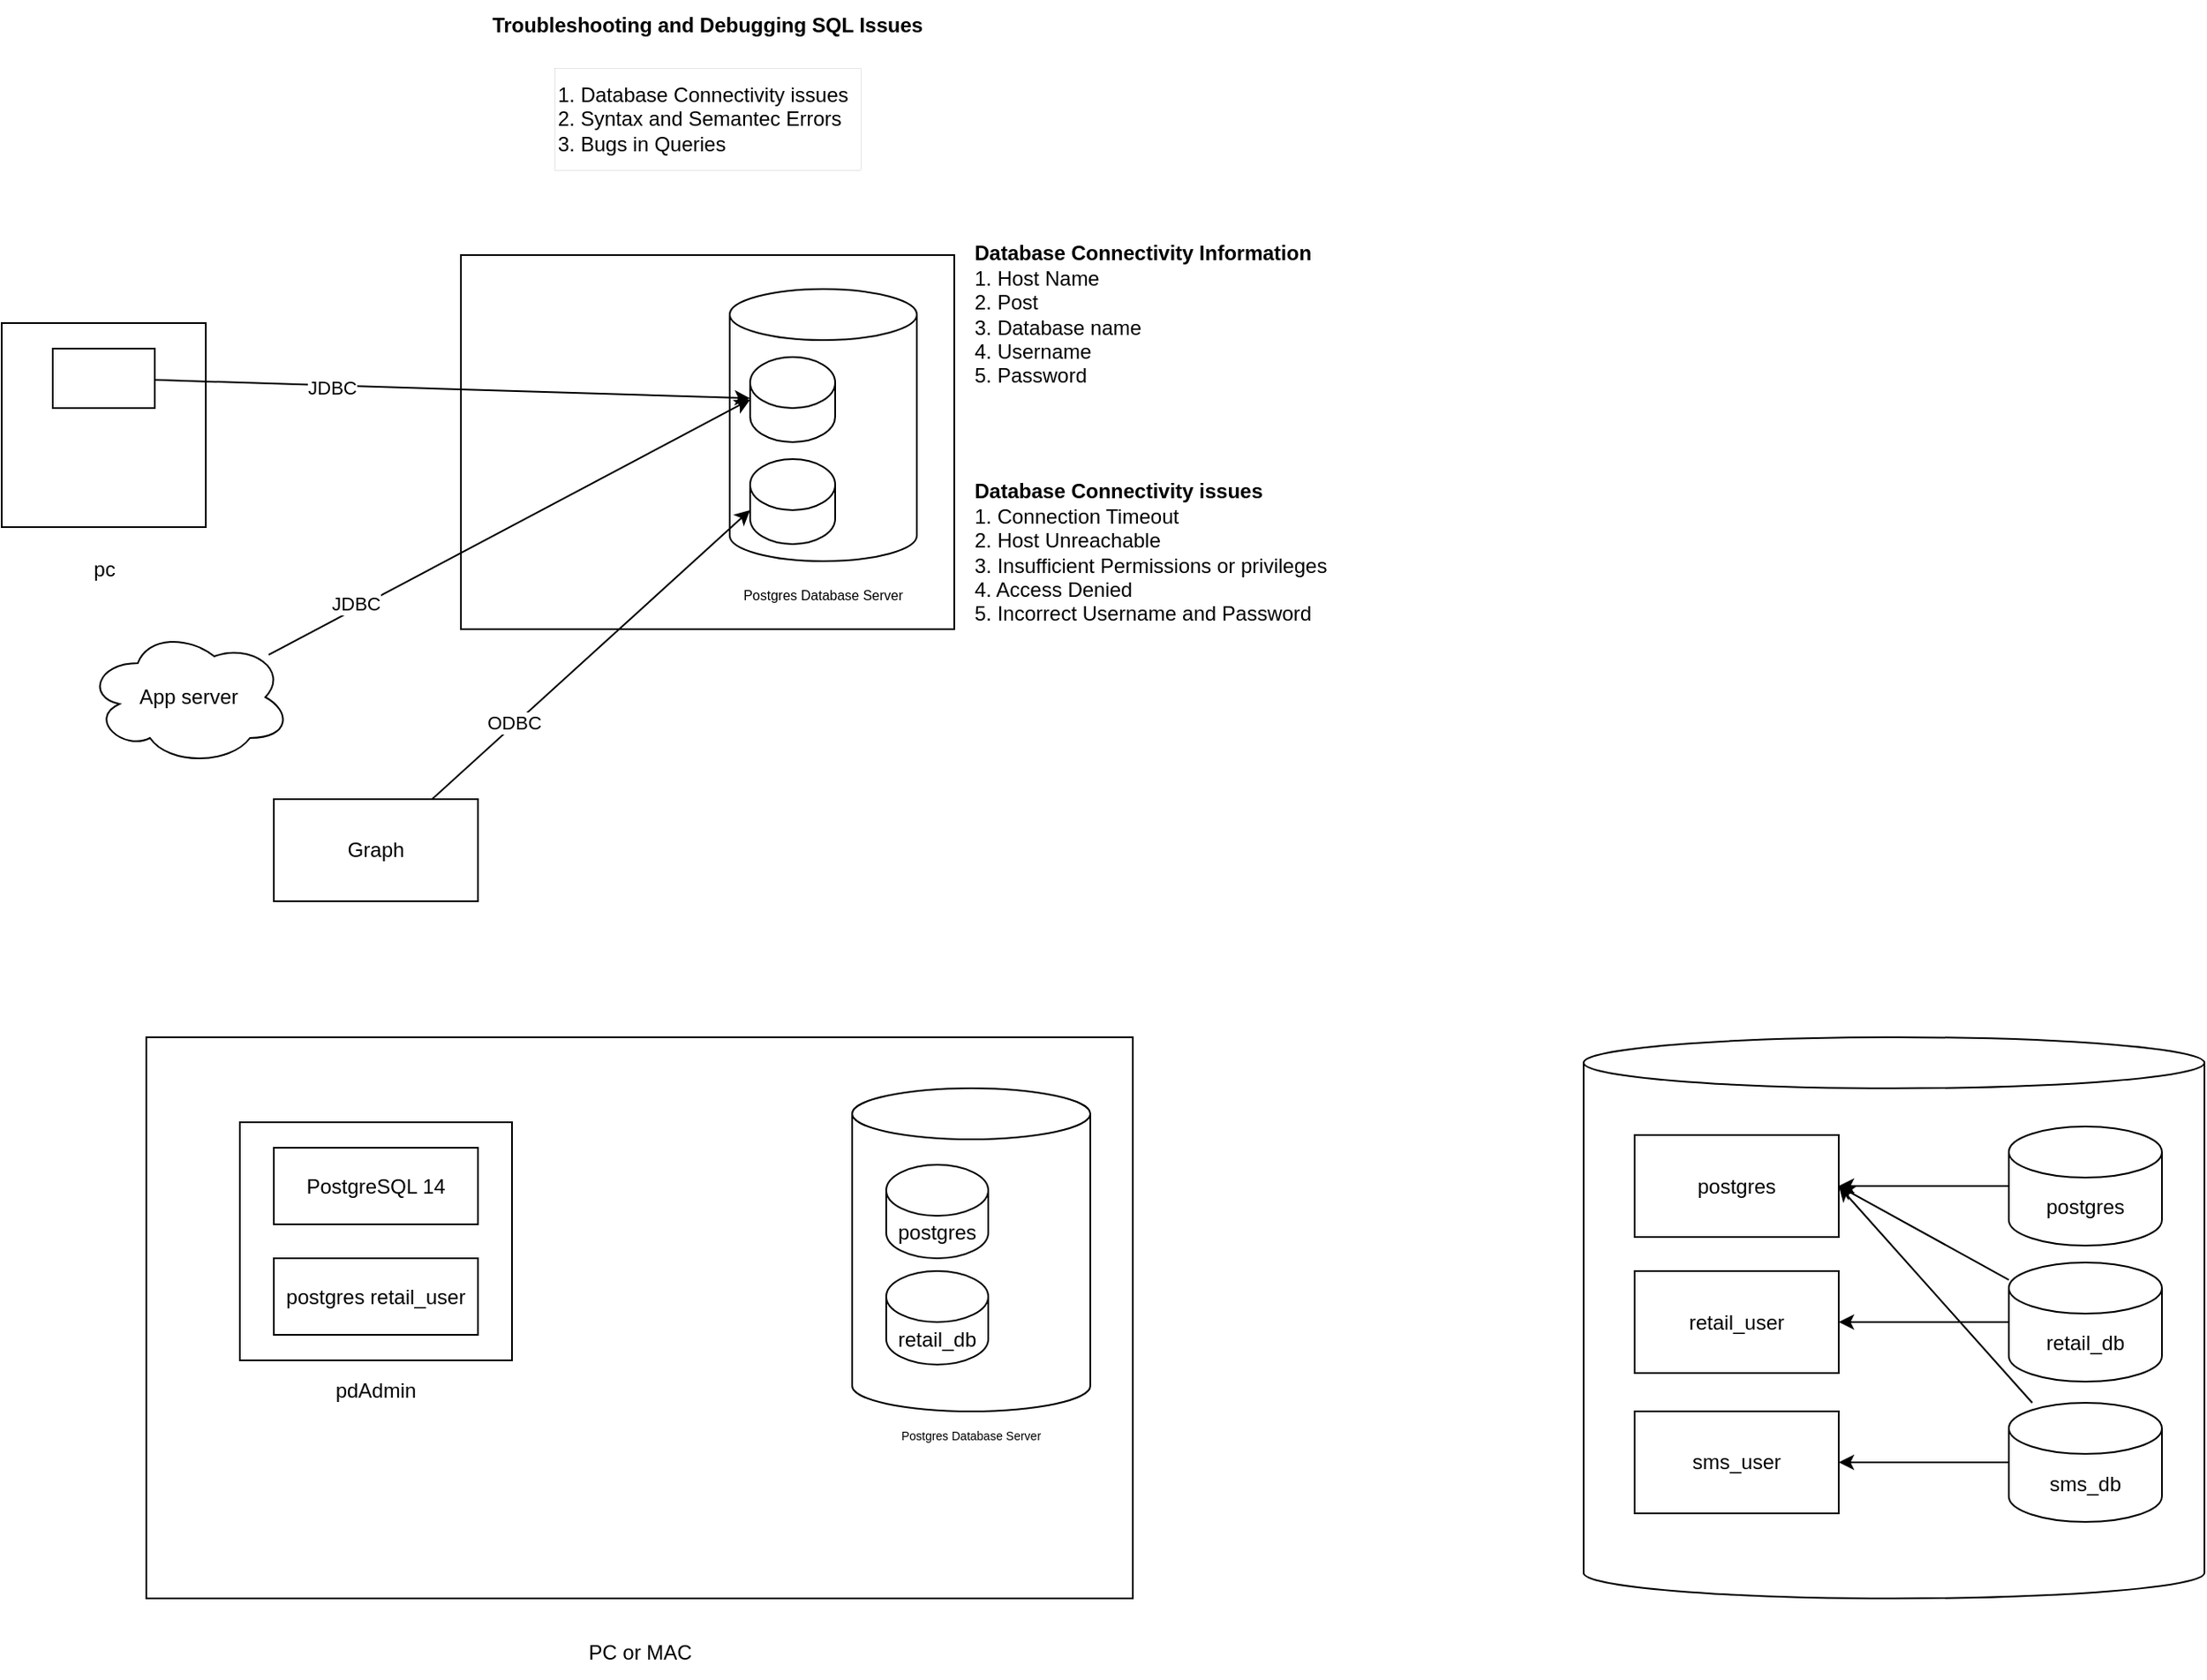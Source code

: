<mxfile version="21.3.7" type="device">
  <diagram name="Page-1" id="nH6oEfS4ZLw5LoVRzwua">
    <mxGraphModel dx="1080" dy="2728" grid="1" gridSize="10" guides="1" tooltips="1" connect="1" arrows="1" fold="1" page="1" pageScale="1" pageWidth="850" pageHeight="1100" math="0" shadow="0">
      <root>
        <mxCell id="0" />
        <mxCell id="1" parent="0" />
        <mxCell id="6nxW2KRL_DRjk5Dhcf5q-1" value="1. Database Connectivity issues&lt;br&gt;2. Syntax and Semantec Errors&lt;br&gt;&lt;div style=&quot;&quot;&gt;&lt;span style=&quot;background-color: initial;&quot;&gt;3. Bugs in Queries&lt;/span&gt;&lt;/div&gt;" style="whiteSpace=wrap;html=1;align=left;strokeWidth=0;" vertex="1" parent="1">
          <mxGeometry x="375" y="100" width="180" height="60" as="geometry" />
        </mxCell>
        <mxCell id="6nxW2KRL_DRjk5Dhcf5q-2" value="" style="rounded=0;whiteSpace=wrap;html=1;" vertex="1" parent="1">
          <mxGeometry x="320" y="210" width="290" height="220" as="geometry" />
        </mxCell>
        <mxCell id="6nxW2KRL_DRjk5Dhcf5q-3" value="" style="shape=cylinder3;whiteSpace=wrap;html=1;boundedLbl=1;backgroundOutline=1;size=15;" vertex="1" parent="1">
          <mxGeometry x="478" y="230" width="110" height="160" as="geometry" />
        </mxCell>
        <mxCell id="6nxW2KRL_DRjk5Dhcf5q-5" value="" style="shape=cylinder3;whiteSpace=wrap;html=1;boundedLbl=1;backgroundOutline=1;size=15;" vertex="1" parent="1">
          <mxGeometry x="490" y="270" width="50" height="50" as="geometry" />
        </mxCell>
        <mxCell id="6nxW2KRL_DRjk5Dhcf5q-6" value="" style="shape=cylinder3;whiteSpace=wrap;html=1;boundedLbl=1;backgroundOutline=1;size=15;" vertex="1" parent="1">
          <mxGeometry x="490" y="330" width="50" height="50" as="geometry" />
        </mxCell>
        <mxCell id="6nxW2KRL_DRjk5Dhcf5q-7" value="" style="whiteSpace=wrap;html=1;aspect=fixed;" vertex="1" parent="1">
          <mxGeometry x="50" y="250" width="120" height="120" as="geometry" />
        </mxCell>
        <mxCell id="6nxW2KRL_DRjk5Dhcf5q-8" value="pc" style="text;html=1;align=center;verticalAlign=middle;resizable=0;points=[];autosize=1;strokeColor=none;fillColor=none;" vertex="1" parent="1">
          <mxGeometry x="90" y="380" width="40" height="30" as="geometry" />
        </mxCell>
        <mxCell id="6nxW2KRL_DRjk5Dhcf5q-10" style="rounded=0;orthogonalLoop=1;jettySize=auto;html=1;" edge="1" parent="1" source="6nxW2KRL_DRjk5Dhcf5q-9" target="6nxW2KRL_DRjk5Dhcf5q-5">
          <mxGeometry relative="1" as="geometry" />
        </mxCell>
        <mxCell id="6nxW2KRL_DRjk5Dhcf5q-16" value="JDBC" style="edgeLabel;html=1;align=center;verticalAlign=middle;resizable=0;points=[];" vertex="1" connectable="0" parent="6nxW2KRL_DRjk5Dhcf5q-10">
          <mxGeometry x="-0.41" y="-1" relative="1" as="geometry">
            <mxPoint as="offset" />
          </mxGeometry>
        </mxCell>
        <mxCell id="6nxW2KRL_DRjk5Dhcf5q-9" value="" style="rounded=0;whiteSpace=wrap;html=1;" vertex="1" parent="1">
          <mxGeometry x="80" y="265" width="60" height="35" as="geometry" />
        </mxCell>
        <mxCell id="6nxW2KRL_DRjk5Dhcf5q-13" style="rounded=0;orthogonalLoop=1;jettySize=auto;html=1;entryX=0;entryY=0.5;entryDx=0;entryDy=0;entryPerimeter=0;" edge="1" parent="1" source="6nxW2KRL_DRjk5Dhcf5q-11" target="6nxW2KRL_DRjk5Dhcf5q-5">
          <mxGeometry relative="1" as="geometry">
            <Array as="points">
              <mxPoint x="490" y="295" />
            </Array>
          </mxGeometry>
        </mxCell>
        <mxCell id="6nxW2KRL_DRjk5Dhcf5q-17" value="JDBC" style="edgeLabel;html=1;align=center;verticalAlign=middle;resizable=0;points=[];" vertex="1" connectable="0" parent="6nxW2KRL_DRjk5Dhcf5q-13">
          <mxGeometry x="-0.632" y="3" relative="1" as="geometry">
            <mxPoint as="offset" />
          </mxGeometry>
        </mxCell>
        <mxCell id="6nxW2KRL_DRjk5Dhcf5q-11" value="App server" style="ellipse;shape=cloud;whiteSpace=wrap;html=1;" vertex="1" parent="1">
          <mxGeometry x="100" y="430" width="120" height="80" as="geometry" />
        </mxCell>
        <mxCell id="6nxW2KRL_DRjk5Dhcf5q-14" style="rounded=0;orthogonalLoop=1;jettySize=auto;html=1;entryX=0;entryY=0;entryDx=0;entryDy=30;entryPerimeter=0;" edge="1" parent="1" source="6nxW2KRL_DRjk5Dhcf5q-12" target="6nxW2KRL_DRjk5Dhcf5q-6">
          <mxGeometry relative="1" as="geometry" />
        </mxCell>
        <mxCell id="6nxW2KRL_DRjk5Dhcf5q-18" value="ODBC" style="edgeLabel;html=1;align=center;verticalAlign=middle;resizable=0;points=[];" vertex="1" connectable="0" parent="6nxW2KRL_DRjk5Dhcf5q-14">
          <mxGeometry x="-0.48" y="1" relative="1" as="geometry">
            <mxPoint as="offset" />
          </mxGeometry>
        </mxCell>
        <mxCell id="6nxW2KRL_DRjk5Dhcf5q-12" value="Graph" style="rounded=0;whiteSpace=wrap;html=1;" vertex="1" parent="1">
          <mxGeometry x="210" y="530" width="120" height="60" as="geometry" />
        </mxCell>
        <mxCell id="6nxW2KRL_DRjk5Dhcf5q-15" value="Postgres Database Server" style="text;html=1;strokeColor=none;fillColor=none;align=center;verticalAlign=middle;whiteSpace=wrap;rounded=0;fontSize=8;" vertex="1" parent="1">
          <mxGeometry x="478" y="400" width="110" height="20" as="geometry" />
        </mxCell>
        <mxCell id="6nxW2KRL_DRjk5Dhcf5q-19" value="&lt;b&gt;Database Connectivity Information&lt;/b&gt;&lt;br&gt;1. Host Name&lt;br&gt;2. Post&lt;br&gt;3. Database name&lt;br&gt;4. Username&lt;br&gt;5. Password" style="text;html=1;align=left;verticalAlign=middle;resizable=0;points=[];autosize=1;strokeColor=none;fillColor=none;" vertex="1" parent="1">
          <mxGeometry x="620" y="195" width="220" height="100" as="geometry" />
        </mxCell>
        <mxCell id="6nxW2KRL_DRjk5Dhcf5q-20" value="&lt;b&gt;Database Connectivity issues&lt;/b&gt;&lt;br&gt;1. Connection Timeout&lt;br&gt;2. Host Unreachable&lt;br&gt;3. Insufficient Permissions or privileges&lt;br&gt;4. Access Denied&lt;br&gt;5. Incorrect Username and Password" style="text;html=1;align=left;verticalAlign=middle;resizable=0;points=[];autosize=1;" vertex="1" parent="1">
          <mxGeometry x="620" y="335" width="230" height="100" as="geometry" />
        </mxCell>
        <mxCell id="6nxW2KRL_DRjk5Dhcf5q-21" value="" style="rounded=0;whiteSpace=wrap;html=1;" vertex="1" parent="1">
          <mxGeometry x="135" y="670" width="580" height="330" as="geometry" />
        </mxCell>
        <mxCell id="6nxW2KRL_DRjk5Dhcf5q-22" value="PC or MAC" style="text;html=1;strokeColor=none;fillColor=none;align=center;verticalAlign=middle;whiteSpace=wrap;rounded=0;" vertex="1" parent="1">
          <mxGeometry x="388" y="1017" width="75" height="30" as="geometry" />
        </mxCell>
        <mxCell id="6nxW2KRL_DRjk5Dhcf5q-23" value="" style="shape=cylinder3;whiteSpace=wrap;html=1;boundedLbl=1;backgroundOutline=1;size=15;" vertex="1" parent="1">
          <mxGeometry x="550" y="700" width="140" height="190" as="geometry" />
        </mxCell>
        <mxCell id="6nxW2KRL_DRjk5Dhcf5q-24" value="postgres" style="shape=cylinder3;whiteSpace=wrap;html=1;boundedLbl=1;backgroundOutline=1;size=15;" vertex="1" parent="1">
          <mxGeometry x="570" y="745" width="60" height="55" as="geometry" />
        </mxCell>
        <mxCell id="6nxW2KRL_DRjk5Dhcf5q-25" value="retail_db" style="shape=cylinder3;whiteSpace=wrap;html=1;boundedLbl=1;backgroundOutline=1;size=15;" vertex="1" parent="1">
          <mxGeometry x="570" y="807.5" width="60" height="55" as="geometry" />
        </mxCell>
        <mxCell id="6nxW2KRL_DRjk5Dhcf5q-26" value="Postgres Database Server" style="text;html=1;strokeColor=none;fillColor=none;align=center;verticalAlign=middle;whiteSpace=wrap;rounded=0;fontSize=7;" vertex="1" parent="1">
          <mxGeometry x="574" y="890" width="92" height="30" as="geometry" />
        </mxCell>
        <mxCell id="6nxW2KRL_DRjk5Dhcf5q-28" value="" style="rounded=0;whiteSpace=wrap;html=1;" vertex="1" parent="1">
          <mxGeometry x="190" y="720" width="160" height="140" as="geometry" />
        </mxCell>
        <mxCell id="6nxW2KRL_DRjk5Dhcf5q-29" value="PostgreSQL 14" style="rounded=0;whiteSpace=wrap;html=1;" vertex="1" parent="1">
          <mxGeometry x="210" y="735" width="120" height="45" as="geometry" />
        </mxCell>
        <mxCell id="6nxW2KRL_DRjk5Dhcf5q-30" value="postgres retail_user" style="rounded=0;whiteSpace=wrap;html=1;" vertex="1" parent="1">
          <mxGeometry x="210" y="800" width="120" height="45" as="geometry" />
        </mxCell>
        <mxCell id="6nxW2KRL_DRjk5Dhcf5q-31" value="pdAdmin" style="text;html=1;strokeColor=none;fillColor=none;align=center;verticalAlign=middle;whiteSpace=wrap;rounded=0;" vertex="1" parent="1">
          <mxGeometry x="240" y="862.5" width="60" height="30" as="geometry" />
        </mxCell>
        <mxCell id="6nxW2KRL_DRjk5Dhcf5q-32" value="" style="shape=cylinder3;whiteSpace=wrap;html=1;boundedLbl=1;backgroundOutline=1;size=15;" vertex="1" parent="1">
          <mxGeometry x="980" y="670" width="365" height="330" as="geometry" />
        </mxCell>
        <mxCell id="6nxW2KRL_DRjk5Dhcf5q-33" value="postgres" style="rounded=0;whiteSpace=wrap;html=1;" vertex="1" parent="1">
          <mxGeometry x="1010" y="727.5" width="120" height="60" as="geometry" />
        </mxCell>
        <mxCell id="6nxW2KRL_DRjk5Dhcf5q-34" value="retail_user" style="rounded=0;whiteSpace=wrap;html=1;" vertex="1" parent="1">
          <mxGeometry x="1010" y="807.5" width="120" height="60" as="geometry" />
        </mxCell>
        <mxCell id="6nxW2KRL_DRjk5Dhcf5q-36" value="sms_user" style="rounded=0;whiteSpace=wrap;html=1;" vertex="1" parent="1">
          <mxGeometry x="1010" y="890" width="120" height="60" as="geometry" />
        </mxCell>
        <mxCell id="6nxW2KRL_DRjk5Dhcf5q-40" style="rounded=0;orthogonalLoop=1;jettySize=auto;html=1;" edge="1" parent="1" source="6nxW2KRL_DRjk5Dhcf5q-37" target="6nxW2KRL_DRjk5Dhcf5q-33">
          <mxGeometry relative="1" as="geometry" />
        </mxCell>
        <mxCell id="6nxW2KRL_DRjk5Dhcf5q-37" value="postgres" style="shape=cylinder3;whiteSpace=wrap;html=1;boundedLbl=1;backgroundOutline=1;size=15;" vertex="1" parent="1">
          <mxGeometry x="1230" y="722.5" width="90" height="70" as="geometry" />
        </mxCell>
        <mxCell id="6nxW2KRL_DRjk5Dhcf5q-41" style="rounded=0;orthogonalLoop=1;jettySize=auto;html=1;entryX=1;entryY=0.5;entryDx=0;entryDy=0;" edge="1" parent="1" source="6nxW2KRL_DRjk5Dhcf5q-38" target="6nxW2KRL_DRjk5Dhcf5q-33">
          <mxGeometry relative="1" as="geometry" />
        </mxCell>
        <mxCell id="6nxW2KRL_DRjk5Dhcf5q-43" style="rounded=0;orthogonalLoop=1;jettySize=auto;html=1;entryX=1;entryY=0.5;entryDx=0;entryDy=0;" edge="1" parent="1" source="6nxW2KRL_DRjk5Dhcf5q-38" target="6nxW2KRL_DRjk5Dhcf5q-34">
          <mxGeometry relative="1" as="geometry" />
        </mxCell>
        <mxCell id="6nxW2KRL_DRjk5Dhcf5q-38" value="retail_db" style="shape=cylinder3;whiteSpace=wrap;html=1;boundedLbl=1;backgroundOutline=1;size=15;" vertex="1" parent="1">
          <mxGeometry x="1230" y="802.5" width="90" height="70" as="geometry" />
        </mxCell>
        <mxCell id="6nxW2KRL_DRjk5Dhcf5q-42" style="rounded=0;orthogonalLoop=1;jettySize=auto;html=1;entryX=1;entryY=0.5;entryDx=0;entryDy=0;" edge="1" parent="1" source="6nxW2KRL_DRjk5Dhcf5q-39" target="6nxW2KRL_DRjk5Dhcf5q-33">
          <mxGeometry relative="1" as="geometry" />
        </mxCell>
        <mxCell id="6nxW2KRL_DRjk5Dhcf5q-44" style="rounded=0;orthogonalLoop=1;jettySize=auto;html=1;entryX=1;entryY=0.5;entryDx=0;entryDy=0;" edge="1" parent="1" source="6nxW2KRL_DRjk5Dhcf5q-39" target="6nxW2KRL_DRjk5Dhcf5q-36">
          <mxGeometry relative="1" as="geometry" />
        </mxCell>
        <mxCell id="6nxW2KRL_DRjk5Dhcf5q-39" value="sms_db" style="shape=cylinder3;whiteSpace=wrap;html=1;boundedLbl=1;backgroundOutline=1;size=15;" vertex="1" parent="1">
          <mxGeometry x="1230" y="885" width="90" height="70" as="geometry" />
        </mxCell>
        <mxCell id="6nxW2KRL_DRjk5Dhcf5q-45" value="&lt;b&gt;Troubleshooting and Debugging SQL Issues&lt;/b&gt;" style="text;html=1;strokeColor=none;fillColor=none;align=center;verticalAlign=middle;whiteSpace=wrap;rounded=0;" vertex="1" parent="1">
          <mxGeometry x="335" y="60" width="260" height="30" as="geometry" />
        </mxCell>
      </root>
    </mxGraphModel>
  </diagram>
</mxfile>
